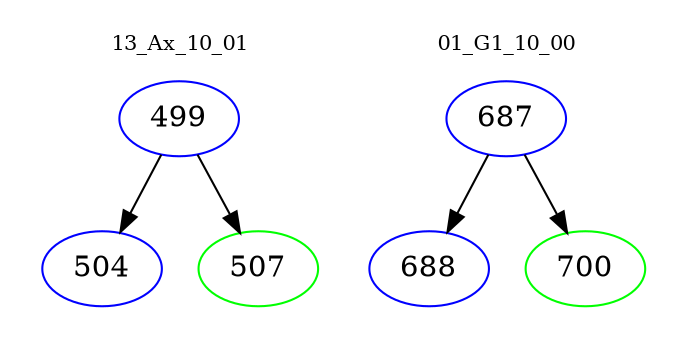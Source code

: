 digraph{
subgraph cluster_0 {
color = white
label = "13_Ax_10_01";
fontsize=10;
T0_499 [label="499", color="blue"]
T0_499 -> T0_504 [color="black"]
T0_504 [label="504", color="blue"]
T0_499 -> T0_507 [color="black"]
T0_507 [label="507", color="green"]
}
subgraph cluster_1 {
color = white
label = "01_G1_10_00";
fontsize=10;
T1_687 [label="687", color="blue"]
T1_687 -> T1_688 [color="black"]
T1_688 [label="688", color="blue"]
T1_687 -> T1_700 [color="black"]
T1_700 [label="700", color="green"]
}
}
